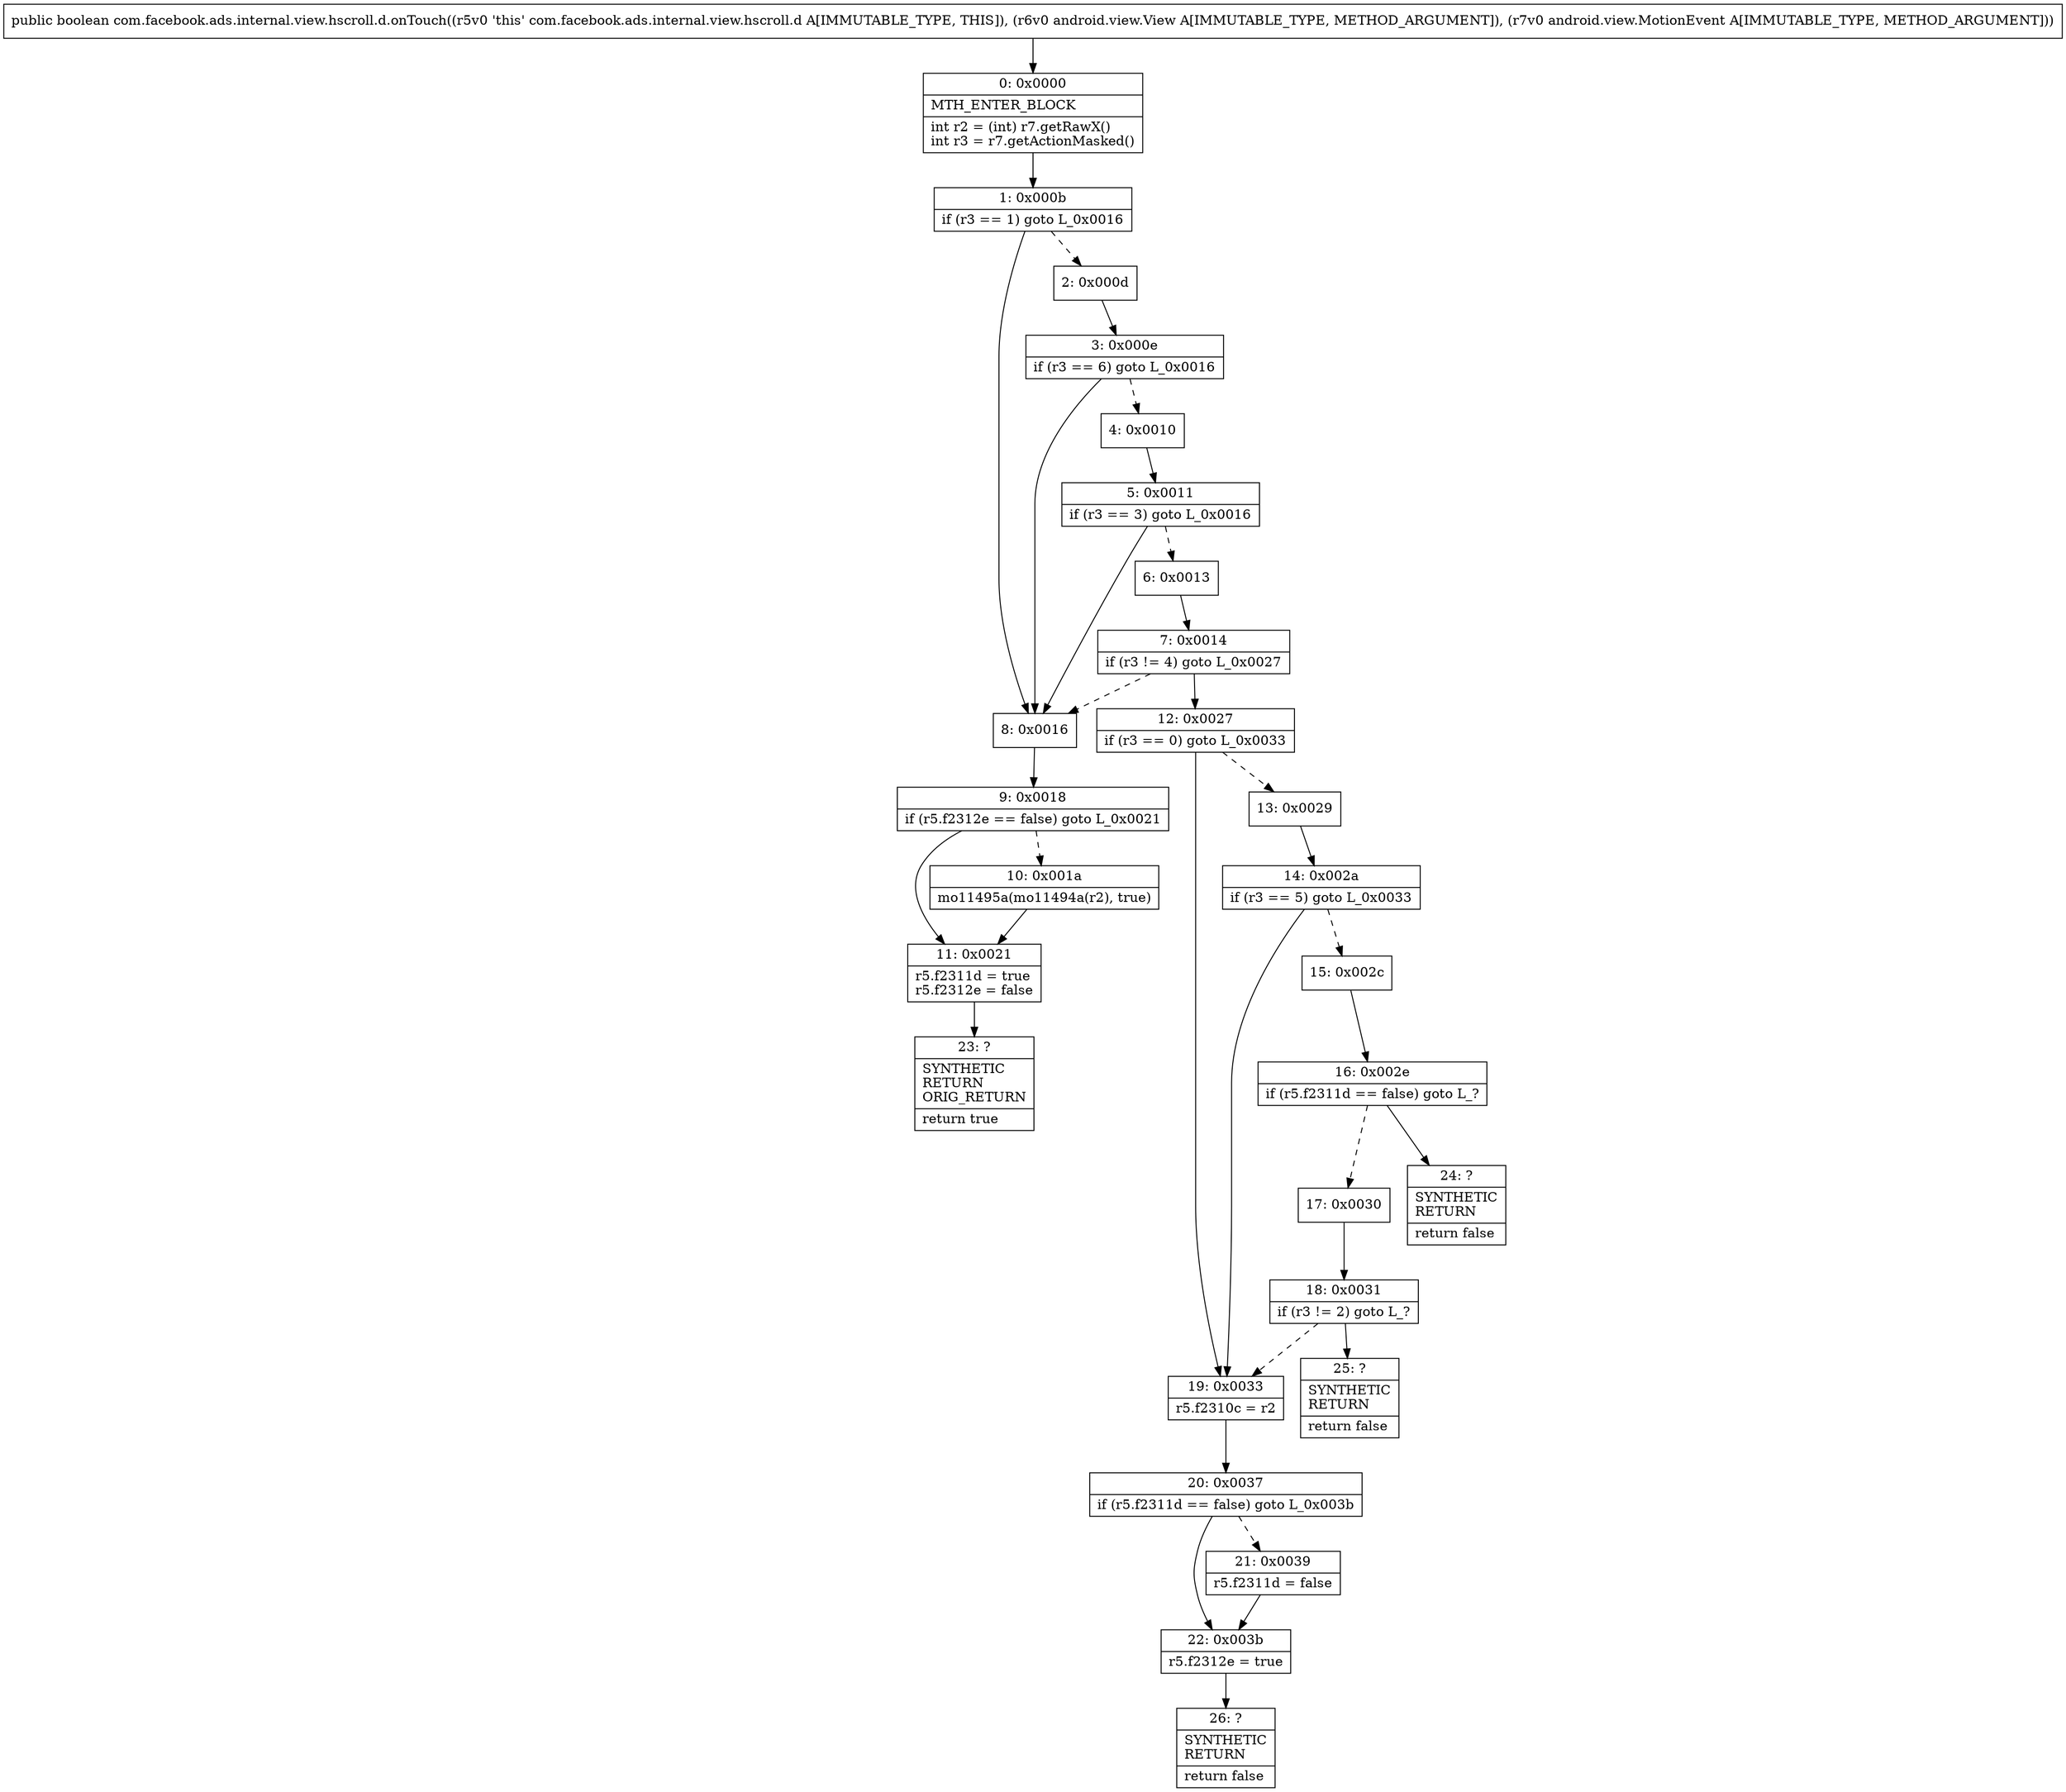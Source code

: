 digraph "CFG forcom.facebook.ads.internal.view.hscroll.d.onTouch(Landroid\/view\/View;Landroid\/view\/MotionEvent;)Z" {
Node_0 [shape=record,label="{0\:\ 0x0000|MTH_ENTER_BLOCK\l|int r2 = (int) r7.getRawX()\lint r3 = r7.getActionMasked()\l}"];
Node_1 [shape=record,label="{1\:\ 0x000b|if (r3 == 1) goto L_0x0016\l}"];
Node_2 [shape=record,label="{2\:\ 0x000d}"];
Node_3 [shape=record,label="{3\:\ 0x000e|if (r3 == 6) goto L_0x0016\l}"];
Node_4 [shape=record,label="{4\:\ 0x0010}"];
Node_5 [shape=record,label="{5\:\ 0x0011|if (r3 == 3) goto L_0x0016\l}"];
Node_6 [shape=record,label="{6\:\ 0x0013}"];
Node_7 [shape=record,label="{7\:\ 0x0014|if (r3 != 4) goto L_0x0027\l}"];
Node_8 [shape=record,label="{8\:\ 0x0016}"];
Node_9 [shape=record,label="{9\:\ 0x0018|if (r5.f2312e == false) goto L_0x0021\l}"];
Node_10 [shape=record,label="{10\:\ 0x001a|mo11495a(mo11494a(r2), true)\l}"];
Node_11 [shape=record,label="{11\:\ 0x0021|r5.f2311d = true\lr5.f2312e = false\l}"];
Node_12 [shape=record,label="{12\:\ 0x0027|if (r3 == 0) goto L_0x0033\l}"];
Node_13 [shape=record,label="{13\:\ 0x0029}"];
Node_14 [shape=record,label="{14\:\ 0x002a|if (r3 == 5) goto L_0x0033\l}"];
Node_15 [shape=record,label="{15\:\ 0x002c}"];
Node_16 [shape=record,label="{16\:\ 0x002e|if (r5.f2311d == false) goto L_?\l}"];
Node_17 [shape=record,label="{17\:\ 0x0030}"];
Node_18 [shape=record,label="{18\:\ 0x0031|if (r3 != 2) goto L_?\l}"];
Node_19 [shape=record,label="{19\:\ 0x0033|r5.f2310c = r2\l}"];
Node_20 [shape=record,label="{20\:\ 0x0037|if (r5.f2311d == false) goto L_0x003b\l}"];
Node_21 [shape=record,label="{21\:\ 0x0039|r5.f2311d = false\l}"];
Node_22 [shape=record,label="{22\:\ 0x003b|r5.f2312e = true\l}"];
Node_23 [shape=record,label="{23\:\ ?|SYNTHETIC\lRETURN\lORIG_RETURN\l|return true\l}"];
Node_24 [shape=record,label="{24\:\ ?|SYNTHETIC\lRETURN\l|return false\l}"];
Node_25 [shape=record,label="{25\:\ ?|SYNTHETIC\lRETURN\l|return false\l}"];
Node_26 [shape=record,label="{26\:\ ?|SYNTHETIC\lRETURN\l|return false\l}"];
MethodNode[shape=record,label="{public boolean com.facebook.ads.internal.view.hscroll.d.onTouch((r5v0 'this' com.facebook.ads.internal.view.hscroll.d A[IMMUTABLE_TYPE, THIS]), (r6v0 android.view.View A[IMMUTABLE_TYPE, METHOD_ARGUMENT]), (r7v0 android.view.MotionEvent A[IMMUTABLE_TYPE, METHOD_ARGUMENT])) }"];
MethodNode -> Node_0;
Node_0 -> Node_1;
Node_1 -> Node_2[style=dashed];
Node_1 -> Node_8;
Node_2 -> Node_3;
Node_3 -> Node_4[style=dashed];
Node_3 -> Node_8;
Node_4 -> Node_5;
Node_5 -> Node_6[style=dashed];
Node_5 -> Node_8;
Node_6 -> Node_7;
Node_7 -> Node_8[style=dashed];
Node_7 -> Node_12;
Node_8 -> Node_9;
Node_9 -> Node_10[style=dashed];
Node_9 -> Node_11;
Node_10 -> Node_11;
Node_11 -> Node_23;
Node_12 -> Node_13[style=dashed];
Node_12 -> Node_19;
Node_13 -> Node_14;
Node_14 -> Node_15[style=dashed];
Node_14 -> Node_19;
Node_15 -> Node_16;
Node_16 -> Node_17[style=dashed];
Node_16 -> Node_24;
Node_17 -> Node_18;
Node_18 -> Node_19[style=dashed];
Node_18 -> Node_25;
Node_19 -> Node_20;
Node_20 -> Node_21[style=dashed];
Node_20 -> Node_22;
Node_21 -> Node_22;
Node_22 -> Node_26;
}

